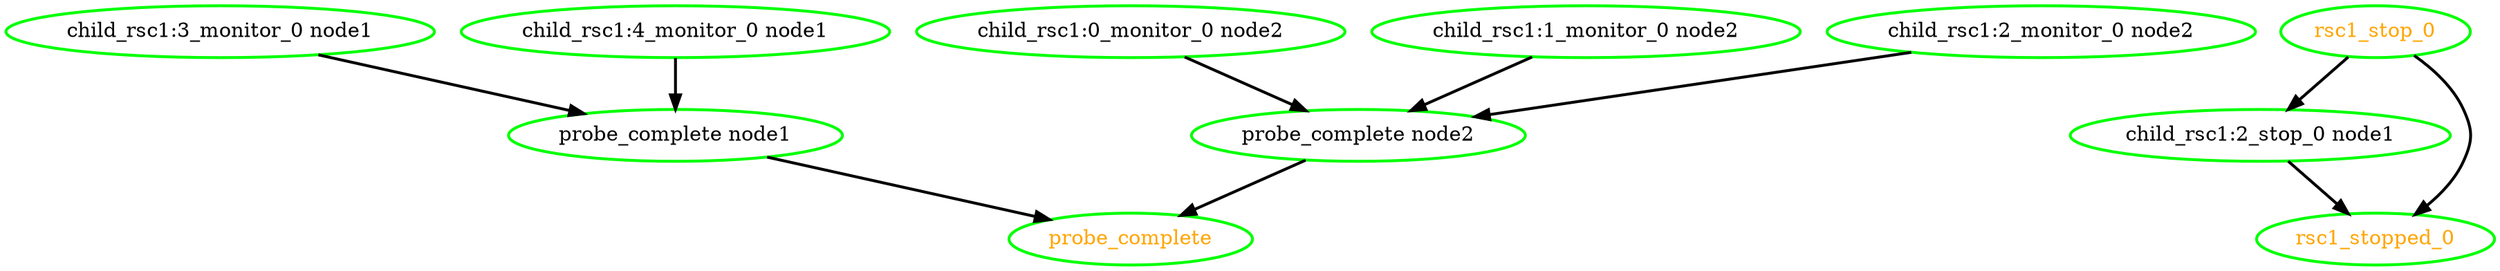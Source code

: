 digraph "g" {
	size = "30,30"
"probe_complete" [ style=bold color="green" fontcolor="orange" ]
"probe_complete node1" [ style=bold color="green" fontcolor="black" ]
"child_rsc1:3_monitor_0 node1" [ style=bold color="green" fontcolor="black" ]
"child_rsc1:4_monitor_0 node1" [ style=bold color="green" fontcolor="black" ]
"probe_complete node2" [ style=bold color="green" fontcolor="black" ]
"child_rsc1:0_monitor_0 node2" [ style=bold color="green" fontcolor="black" ]
"child_rsc1:1_monitor_0 node2" [ style=bold color="green" fontcolor="black" ]
"child_rsc1:2_monitor_0 node2" [ style=bold color="green" fontcolor="black" ]
"child_rsc1:2_stop_0 node1" [ style=bold color="green" fontcolor="black" ]
"rsc1_stop_0" [ style=bold color="green" fontcolor="orange" ]
"rsc1_stopped_0" [ style=bold color="green" fontcolor="orange" ]
"probe_complete node1" -> "probe_complete" [ style = bold]
"probe_complete node2" -> "probe_complete" [ style = bold]
"child_rsc1:3_monitor_0 node1" -> "probe_complete node1" [ style = bold]
"child_rsc1:4_monitor_0 node1" -> "probe_complete node1" [ style = bold]
"child_rsc1:0_monitor_0 node2" -> "probe_complete node2" [ style = bold]
"child_rsc1:1_monitor_0 node2" -> "probe_complete node2" [ style = bold]
"child_rsc1:2_monitor_0 node2" -> "probe_complete node2" [ style = bold]
"rsc1_stop_0" -> "child_rsc1:2_stop_0 node1" [ style = bold]
"child_rsc1:2_stop_0 node1" -> "rsc1_stopped_0" [ style = bold]
"rsc1_stop_0" -> "rsc1_stopped_0" [ style = bold]
}
